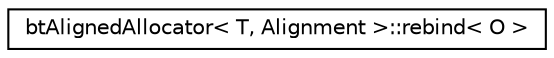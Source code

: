 digraph G
{
  edge [fontname="Helvetica",fontsize="10",labelfontname="Helvetica",labelfontsize="10"];
  node [fontname="Helvetica",fontsize="10",shape=record];
  rankdir=LR;
  Node1 [label="btAlignedAllocator\< T, Alignment \>::rebind\< O \>",height=0.2,width=0.4,color="black", fillcolor="white", style="filled",URL="$dc/df0/structbtAlignedAllocator_1_1rebind.html"];
}
